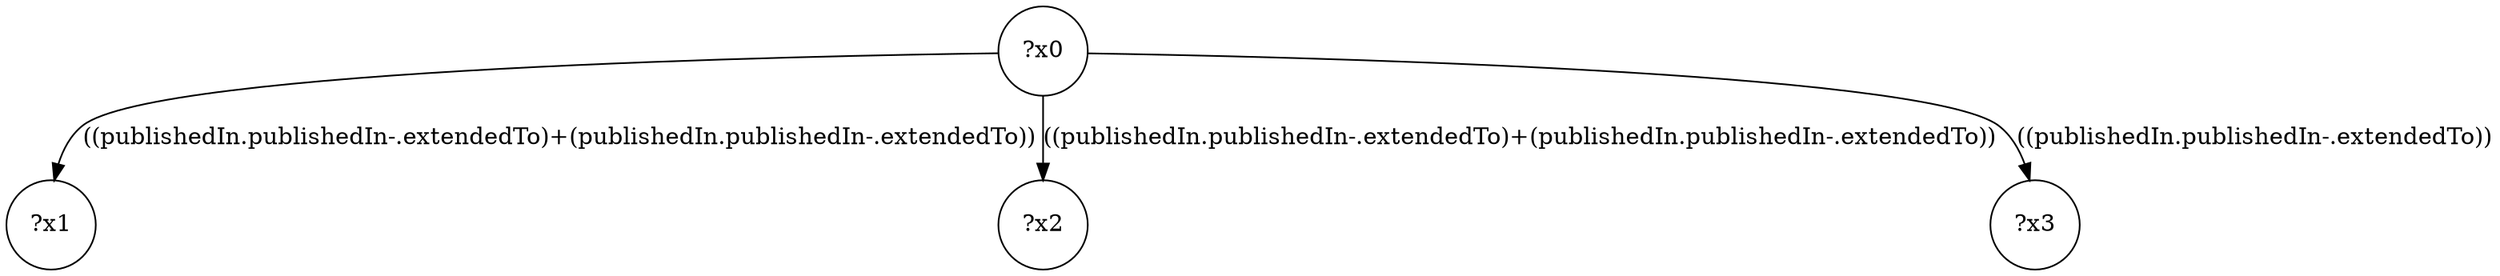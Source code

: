 digraph g {
	x0 [shape=circle, label="?x0"];
	x1 [shape=circle, label="?x1"];
	x0 -> x1 [label="((publishedIn.publishedIn-.extendedTo)+(publishedIn.publishedIn-.extendedTo))"];
	x2 [shape=circle, label="?x2"];
	x0 -> x2 [label="((publishedIn.publishedIn-.extendedTo)+(publishedIn.publishedIn-.extendedTo))"];
	x3 [shape=circle, label="?x3"];
	x0 -> x3 [label="((publishedIn.publishedIn-.extendedTo))"];
}
